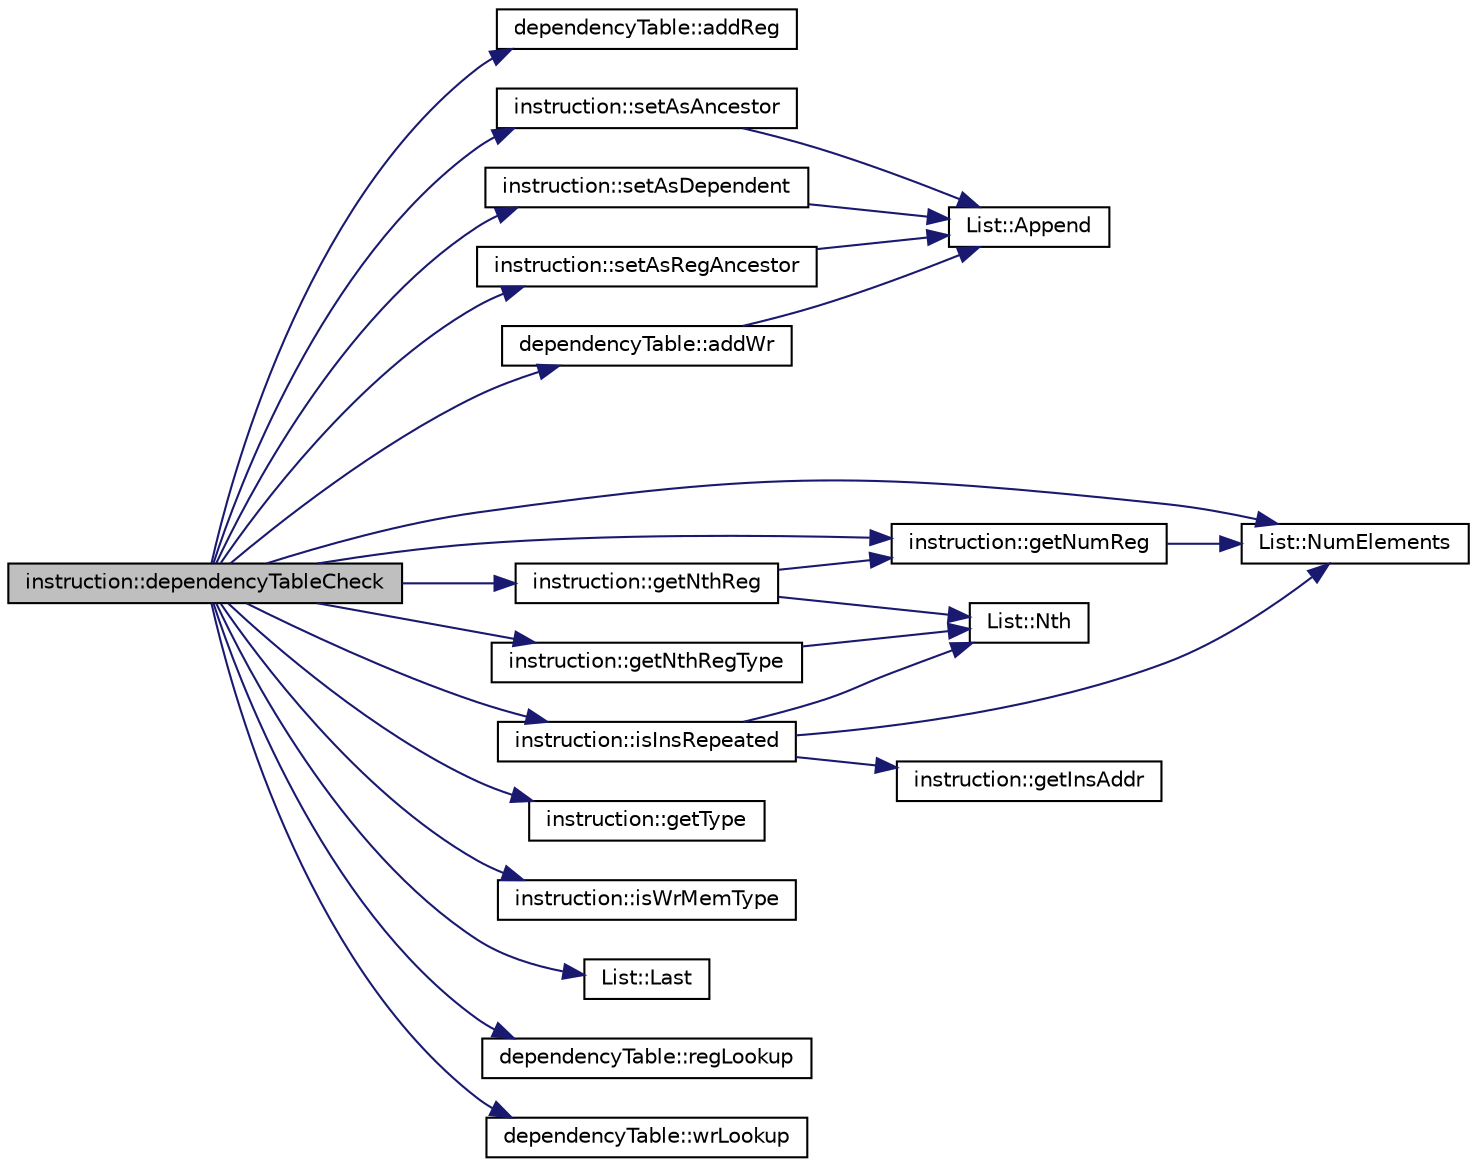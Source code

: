 digraph G
{
  edge [fontname="Helvetica",fontsize="10",labelfontname="Helvetica",labelfontsize="10"];
  node [fontname="Helvetica",fontsize="10",shape=record];
  rankdir=LR;
  Node1 [label="instruction::dependencyTableCheck",height=0.2,width=0.4,color="black", fillcolor="grey75", style="filled" fontcolor="black"];
  Node1 -> Node2 [color="midnightblue",fontsize="10",style="solid"];
  Node2 [label="dependencyTable::addReg",height=0.2,width=0.4,color="black", fillcolor="white", style="filled",URL="$classdependencyTable.html#a09e8df2809062b427a8ff3494ecb853d"];
  Node1 -> Node3 [color="midnightblue",fontsize="10",style="solid"];
  Node3 [label="dependencyTable::addWr",height=0.2,width=0.4,color="black", fillcolor="white", style="filled",URL="$classdependencyTable.html#a26f35c38c144c105d2bb6f695b902c0d"];
  Node3 -> Node4 [color="midnightblue",fontsize="10",style="solid"];
  Node4 [label="List::Append",height=0.2,width=0.4,color="black", fillcolor="white", style="filled",URL="$classList.html#a473190098e38206d0125b0737245e613"];
  Node1 -> Node5 [color="midnightblue",fontsize="10",style="solid"];
  Node5 [label="instruction::getNthReg",height=0.2,width=0.4,color="black", fillcolor="white", style="filled",URL="$classinstruction.html#a54412da0ee022e05101d4fb92ee879b9"];
  Node5 -> Node6 [color="midnightblue",fontsize="10",style="solid"];
  Node6 [label="instruction::getNumReg",height=0.2,width=0.4,color="black", fillcolor="white", style="filled",URL="$classinstruction.html#af64e1265e882da7e152bd47cb7794c3b"];
  Node6 -> Node7 [color="midnightblue",fontsize="10",style="solid"];
  Node7 [label="List::NumElements",height=0.2,width=0.4,color="black", fillcolor="white", style="filled",URL="$classList.html#ac2e9d50f703b01bf643fa6ce50837c26"];
  Node5 -> Node8 [color="midnightblue",fontsize="10",style="solid"];
  Node8 [label="List::Nth",height=0.2,width=0.4,color="black", fillcolor="white", style="filled",URL="$classList.html#a5eb964816de33c85e1d46658ddf8c6c4"];
  Node1 -> Node9 [color="midnightblue",fontsize="10",style="solid"];
  Node9 [label="instruction::getNthRegType",height=0.2,width=0.4,color="black", fillcolor="white", style="filled",URL="$classinstruction.html#a9701f53aafaf1b2298378665059cef33"];
  Node9 -> Node8 [color="midnightblue",fontsize="10",style="solid"];
  Node1 -> Node6 [color="midnightblue",fontsize="10",style="solid"];
  Node1 -> Node10 [color="midnightblue",fontsize="10",style="solid"];
  Node10 [label="instruction::getType",height=0.2,width=0.4,color="black", fillcolor="white", style="filled",URL="$classinstruction.html#a47623362d505a662b974624f81288389"];
  Node1 -> Node11 [color="midnightblue",fontsize="10",style="solid"];
  Node11 [label="instruction::isInsRepeated",height=0.2,width=0.4,color="black", fillcolor="white", style="filled",URL="$classinstruction.html#ab367eab50dc74c47b70de127fc633c9b"];
  Node11 -> Node12 [color="midnightblue",fontsize="10",style="solid"];
  Node12 [label="instruction::getInsAddr",height=0.2,width=0.4,color="black", fillcolor="white", style="filled",URL="$classinstruction.html#ac1fabe854c85726785052c7a5ebf6d39"];
  Node11 -> Node8 [color="midnightblue",fontsize="10",style="solid"];
  Node11 -> Node7 [color="midnightblue",fontsize="10",style="solid"];
  Node1 -> Node13 [color="midnightblue",fontsize="10",style="solid"];
  Node13 [label="instruction::isWrMemType",height=0.2,width=0.4,color="black", fillcolor="white", style="filled",URL="$classinstruction.html#a0eab1a0a392f17d7ec46e6dbf1ce21fb"];
  Node1 -> Node14 [color="midnightblue",fontsize="10",style="solid"];
  Node14 [label="List::Last",height=0.2,width=0.4,color="black", fillcolor="white", style="filled",URL="$classList.html#a6d48ac6d8dc07d30d726298dd60b5b03"];
  Node1 -> Node7 [color="midnightblue",fontsize="10",style="solid"];
  Node1 -> Node15 [color="midnightblue",fontsize="10",style="solid"];
  Node15 [label="dependencyTable::regLookup",height=0.2,width=0.4,color="black", fillcolor="white", style="filled",URL="$classdependencyTable.html#a38380b935c33267006d7242d1b72e62a"];
  Node1 -> Node16 [color="midnightblue",fontsize="10",style="solid"];
  Node16 [label="instruction::setAsAncestor",height=0.2,width=0.4,color="black", fillcolor="white", style="filled",URL="$classinstruction.html#aee7e55cf32812b46267a22bcb53da670"];
  Node16 -> Node4 [color="midnightblue",fontsize="10",style="solid"];
  Node1 -> Node17 [color="midnightblue",fontsize="10",style="solid"];
  Node17 [label="instruction::setAsDependent",height=0.2,width=0.4,color="black", fillcolor="white", style="filled",URL="$classinstruction.html#ab2ba6828f1256186a787d933a6ca0868"];
  Node17 -> Node4 [color="midnightblue",fontsize="10",style="solid"];
  Node1 -> Node18 [color="midnightblue",fontsize="10",style="solid"];
  Node18 [label="instruction::setAsRegAncestor",height=0.2,width=0.4,color="black", fillcolor="white", style="filled",URL="$classinstruction.html#ab89bab28eb321e32fddfb44354c8245f"];
  Node18 -> Node4 [color="midnightblue",fontsize="10",style="solid"];
  Node1 -> Node19 [color="midnightblue",fontsize="10",style="solid"];
  Node19 [label="dependencyTable::wrLookup",height=0.2,width=0.4,color="black", fillcolor="white", style="filled",URL="$classdependencyTable.html#a39bafcbd00b248253d6a97c83954c15a"];
}
